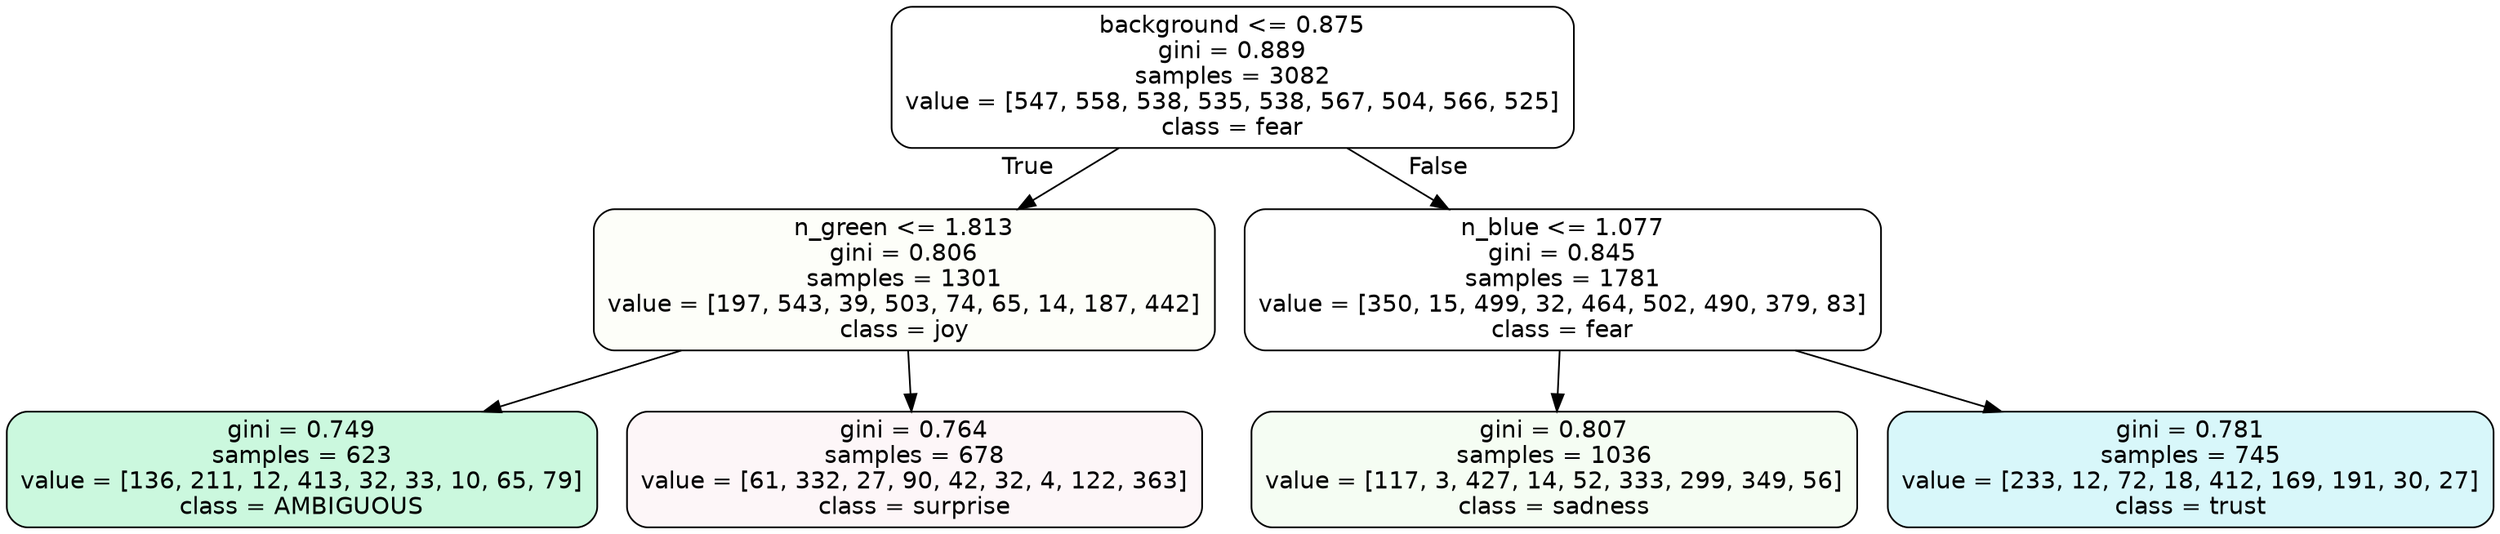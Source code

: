 digraph Tree {
node [shape=box, style="filled, rounded", color="black", fontname=helvetica] ;
edge [fontname=helvetica] ;
0 [label="background <= 0.875\ngini = 0.889\nsamples = 3082\nvalue = [547, 558, 538, 535, 538, 567, 504, 566, 525]\nclass = fear", fillcolor="#3964e500"] ;
1 [label="n_green <= 1.813\ngini = 0.806\nsamples = 1301\nvalue = [197, 543, 39, 503, 74, 65, 14, 187, 442]\nclass = joy", fillcolor="#d7e53907"] ;
0 -> 1 [labeldistance=2.5, labelangle=45, headlabel="True"] ;
2 [label="gini = 0.749\nsamples = 623\nvalue = [136, 211, 12, 413, 32, 33, 10, 65, 79]\nclass = AMBIGUOUS", fillcolor="#39e58142"] ;
1 -> 2 ;
3 [label="gini = 0.764\nsamples = 678\nvalue = [61, 332, 27, 90, 42, 32, 4, 122, 363]\nclass = surprise", fillcolor="#e539640b"] ;
1 -> 3 ;
4 [label="n_blue <= 1.077\ngini = 0.845\nsamples = 1781\nvalue = [350, 15, 499, 32, 464, 502, 490, 379, 83]\nclass = fear", fillcolor="#3964e500"] ;
0 -> 4 [labeldistance=2.5, labelangle=-45, headlabel="False"] ;
5 [label="gini = 0.807\nsamples = 1036\nvalue = [117, 3, 427, 14, 52, 333, 299, 349, 56]\nclass = sadness", fillcolor="#64e5390f"] ;
4 -> 5 ;
6 [label="gini = 0.781\nsamples = 745\nvalue = [233, 12, 72, 18, 412, 169, 191, 30, 27]\nclass = trust", fillcolor="#39d7e531"] ;
4 -> 6 ;
}